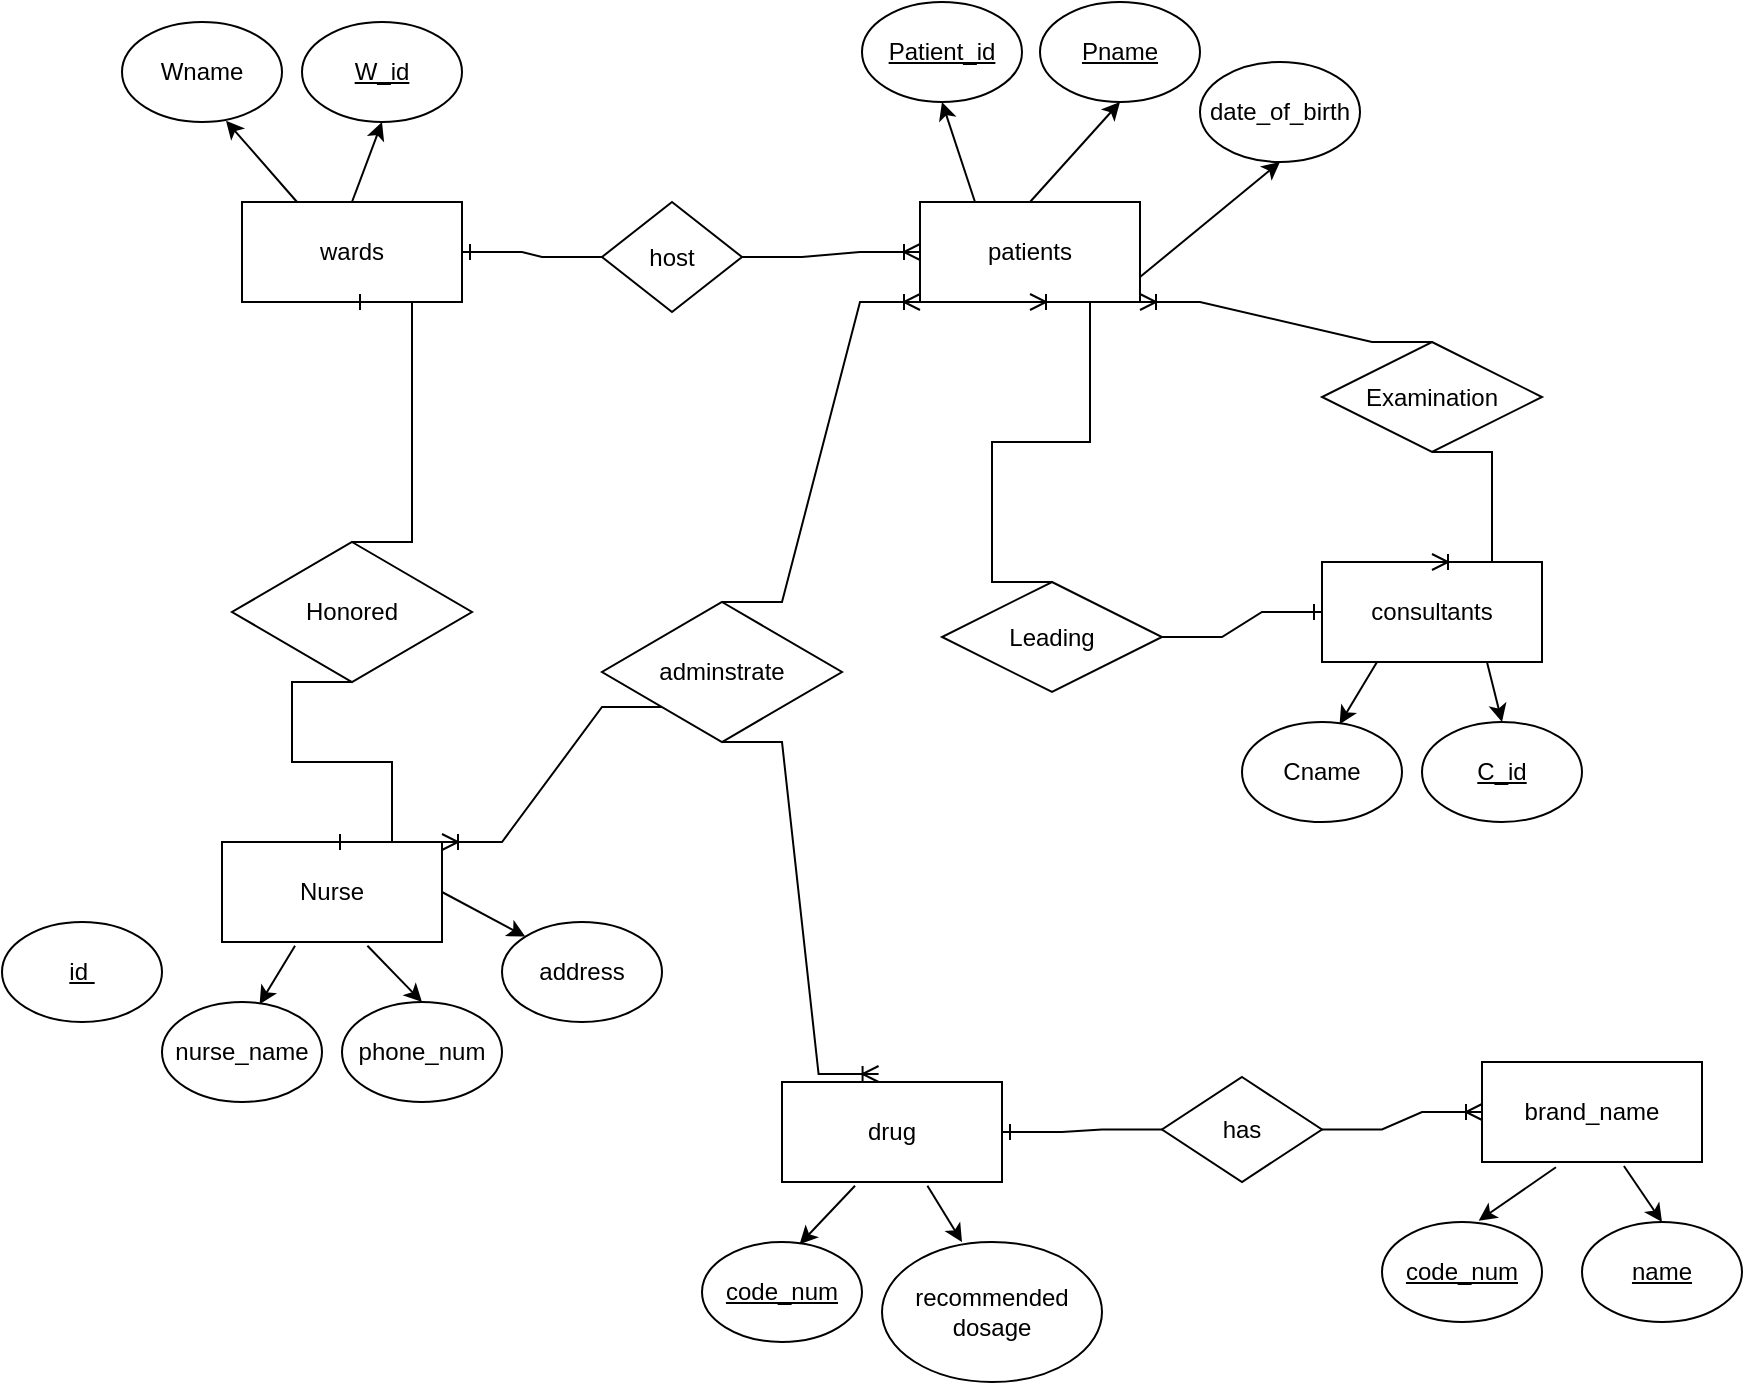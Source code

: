 <mxfile version="26.2.14">
  <diagram name="Page-1" id="Zulq8joNVkJHGW3_Kud2">
    <mxGraphModel grid="1" page="1" gridSize="10" guides="1" tooltips="1" connect="1" arrows="1" fold="1" pageScale="1" pageWidth="850" pageHeight="1100" math="0" shadow="0">
      <root>
        <mxCell id="0" />
        <mxCell id="1" parent="0" />
        <mxCell id="oslHZ6fTA3NsTfyxlxgq-1" value="wards" style="rounded=0;whiteSpace=wrap;html=1;" vertex="1" parent="1">
          <mxGeometry x="60" y="120" width="110" height="50" as="geometry" />
        </mxCell>
        <mxCell id="oslHZ6fTA3NsTfyxlxgq-2" value="patients" style="rounded=0;whiteSpace=wrap;html=1;" vertex="1" parent="1">
          <mxGeometry x="399" y="120" width="110" height="50" as="geometry" />
        </mxCell>
        <mxCell id="oslHZ6fTA3NsTfyxlxgq-3" value="Wname" style="ellipse;whiteSpace=wrap;html=1;" vertex="1" parent="1">
          <mxGeometry y="30" width="80" height="50" as="geometry" />
        </mxCell>
        <mxCell id="oslHZ6fTA3NsTfyxlxgq-4" value="&lt;u&gt;W_id&lt;/u&gt;" style="ellipse;whiteSpace=wrap;html=1;" vertex="1" parent="1">
          <mxGeometry x="90" y="30" width="80" height="50" as="geometry" />
        </mxCell>
        <mxCell id="oslHZ6fTA3NsTfyxlxgq-5" value="" style="endArrow=classic;html=1;rounded=0;exitX=0.25;exitY=0;exitDx=0;exitDy=0;entryX=0.65;entryY=0.987;entryDx=0;entryDy=0;entryPerimeter=0;" edge="1" parent="1" source="oslHZ6fTA3NsTfyxlxgq-1" target="oslHZ6fTA3NsTfyxlxgq-3">
          <mxGeometry width="50" height="50" relative="1" as="geometry">
            <mxPoint x="-10" y="200" as="sourcePoint" />
            <mxPoint x="40" y="150" as="targetPoint" />
          </mxGeometry>
        </mxCell>
        <mxCell id="oslHZ6fTA3NsTfyxlxgq-6" value="" style="endArrow=classic;html=1;rounded=0;exitX=0.5;exitY=0;exitDx=0;exitDy=0;entryX=0.5;entryY=1;entryDx=0;entryDy=0;" edge="1" parent="1" source="oslHZ6fTA3NsTfyxlxgq-1" target="oslHZ6fTA3NsTfyxlxgq-4">
          <mxGeometry width="50" height="50" relative="1" as="geometry">
            <mxPoint x="98" y="130" as="sourcePoint" />
            <mxPoint x="20" y="120" as="targetPoint" />
          </mxGeometry>
        </mxCell>
        <mxCell id="oslHZ6fTA3NsTfyxlxgq-7" value="&lt;u&gt;Patient_id&lt;/u&gt;" style="ellipse;whiteSpace=wrap;html=1;" vertex="1" parent="1">
          <mxGeometry x="370" y="20" width="80" height="50" as="geometry" />
        </mxCell>
        <mxCell id="oslHZ6fTA3NsTfyxlxgq-8" value="date_of_birth" style="ellipse;whiteSpace=wrap;html=1;" vertex="1" parent="1">
          <mxGeometry x="539" y="50" width="80" height="50" as="geometry" />
        </mxCell>
        <mxCell id="oslHZ6fTA3NsTfyxlxgq-9" value="&lt;u&gt;Pname&lt;/u&gt;" style="ellipse;whiteSpace=wrap;html=1;" vertex="1" parent="1">
          <mxGeometry x="459" y="20" width="80" height="50" as="geometry" />
        </mxCell>
        <mxCell id="oslHZ6fTA3NsTfyxlxgq-10" value="" style="endArrow=classic;html=1;rounded=0;exitX=0.25;exitY=0;exitDx=0;exitDy=0;entryX=0.5;entryY=1;entryDx=0;entryDy=0;" edge="1" parent="1" source="oslHZ6fTA3NsTfyxlxgq-2" target="oslHZ6fTA3NsTfyxlxgq-7">
          <mxGeometry width="50" height="50" relative="1" as="geometry">
            <mxPoint x="419" y="120" as="sourcePoint" />
            <mxPoint x="434" y="80" as="targetPoint" />
          </mxGeometry>
        </mxCell>
        <mxCell id="oslHZ6fTA3NsTfyxlxgq-11" value="" style="endArrow=classic;html=1;rounded=0;exitX=0.5;exitY=0;exitDx=0;exitDy=0;entryX=0.5;entryY=1;entryDx=0;entryDy=0;" edge="1" parent="1" source="oslHZ6fTA3NsTfyxlxgq-2" target="oslHZ6fTA3NsTfyxlxgq-9">
          <mxGeometry width="50" height="50" relative="1" as="geometry">
            <mxPoint x="437" y="130" as="sourcePoint" />
            <mxPoint x="420" y="80" as="targetPoint" />
          </mxGeometry>
        </mxCell>
        <mxCell id="oslHZ6fTA3NsTfyxlxgq-12" value="" style="endArrow=classic;html=1;rounded=0;exitX=1;exitY=0.75;exitDx=0;exitDy=0;entryX=0.5;entryY=1;entryDx=0;entryDy=0;" edge="1" parent="1" source="oslHZ6fTA3NsTfyxlxgq-2" target="oslHZ6fTA3NsTfyxlxgq-8">
          <mxGeometry width="50" height="50" relative="1" as="geometry">
            <mxPoint x="447" y="140" as="sourcePoint" />
            <mxPoint x="430" y="90" as="targetPoint" />
          </mxGeometry>
        </mxCell>
        <mxCell id="oslHZ6fTA3NsTfyxlxgq-13" value="" style="edgeStyle=entityRelationEdgeStyle;fontSize=12;html=1;endArrow=ERoneToMany;rounded=0;exitX=1;exitY=0.5;exitDx=0;exitDy=0;entryX=0;entryY=0.5;entryDx=0;entryDy=0;" edge="1" parent="1" source="oslHZ6fTA3NsTfyxlxgq-15" target="oslHZ6fTA3NsTfyxlxgq-2">
          <mxGeometry width="100" height="100" relative="1" as="geometry">
            <mxPoint x="190" y="170" as="sourcePoint" />
            <mxPoint x="270" y="250" as="targetPoint" />
          </mxGeometry>
        </mxCell>
        <mxCell id="oslHZ6fTA3NsTfyxlxgq-15" value="host" style="rhombus;whiteSpace=wrap;html=1;" vertex="1" parent="1">
          <mxGeometry x="240" y="120" width="70" height="55" as="geometry" />
        </mxCell>
        <mxCell id="oslHZ6fTA3NsTfyxlxgq-17" value="" style="edgeStyle=entityRelationEdgeStyle;fontSize=12;html=1;endArrow=ERone;endFill=1;rounded=0;entryX=1;entryY=0.5;entryDx=0;entryDy=0;exitX=0;exitY=0.5;exitDx=0;exitDy=0;" edge="1" parent="1" source="oslHZ6fTA3NsTfyxlxgq-15" target="oslHZ6fTA3NsTfyxlxgq-1">
          <mxGeometry width="100" height="100" relative="1" as="geometry">
            <mxPoint x="190" y="180" as="sourcePoint" />
            <mxPoint x="330" y="240" as="targetPoint" />
          </mxGeometry>
        </mxCell>
        <mxCell id="oslHZ6fTA3NsTfyxlxgq-19" value="consultants" style="rounded=0;whiteSpace=wrap;html=1;" vertex="1" parent="1">
          <mxGeometry x="600" y="300" width="110" height="50" as="geometry" />
        </mxCell>
        <mxCell id="oslHZ6fTA3NsTfyxlxgq-22" value="Cname" style="ellipse;whiteSpace=wrap;html=1;" vertex="1" parent="1">
          <mxGeometry x="560" y="380" width="80" height="50" as="geometry" />
        </mxCell>
        <mxCell id="oslHZ6fTA3NsTfyxlxgq-23" value="&lt;u&gt;C_id&lt;/u&gt;" style="ellipse;whiteSpace=wrap;html=1;" vertex="1" parent="1">
          <mxGeometry x="650" y="380" width="80" height="50" as="geometry" />
        </mxCell>
        <mxCell id="oslHZ6fTA3NsTfyxlxgq-24" value="" style="endArrow=classic;html=1;rounded=0;exitX=0.25;exitY=1;exitDx=0;exitDy=0;entryX=0.61;entryY=0.022;entryDx=0;entryDy=0;entryPerimeter=0;" edge="1" parent="1" source="oslHZ6fTA3NsTfyxlxgq-19" target="oslHZ6fTA3NsTfyxlxgq-22">
          <mxGeometry width="50" height="50" relative="1" as="geometry">
            <mxPoint x="638" y="290" as="sourcePoint" />
            <mxPoint x="590" y="320" as="targetPoint" />
          </mxGeometry>
        </mxCell>
        <mxCell id="oslHZ6fTA3NsTfyxlxgq-25" value="" style="endArrow=classic;html=1;rounded=0;exitX=0.75;exitY=1;exitDx=0;exitDy=0;" edge="1" parent="1" source="oslHZ6fTA3NsTfyxlxgq-19">
          <mxGeometry width="50" height="50" relative="1" as="geometry">
            <mxPoint x="665" y="290" as="sourcePoint" />
            <mxPoint x="690" y="380" as="targetPoint" />
          </mxGeometry>
        </mxCell>
        <mxCell id="oslHZ6fTA3NsTfyxlxgq-26" value="Nurse" style="rounded=0;whiteSpace=wrap;html=1;" vertex="1" parent="1">
          <mxGeometry x="50" y="440" width="110" height="50" as="geometry" />
        </mxCell>
        <mxCell id="oslHZ6fTA3NsTfyxlxgq-27" value="nurse_name" style="ellipse;whiteSpace=wrap;html=1;" vertex="1" parent="1">
          <mxGeometry x="20" y="520" width="80" height="50" as="geometry" />
        </mxCell>
        <mxCell id="oslHZ6fTA3NsTfyxlxgq-28" value="phone_num" style="ellipse;whiteSpace=wrap;html=1;" vertex="1" parent="1">
          <mxGeometry x="110" y="520" width="80" height="50" as="geometry" />
        </mxCell>
        <mxCell id="oslHZ6fTA3NsTfyxlxgq-29" value="" style="endArrow=classic;html=1;rounded=0;exitX=0.332;exitY=1.038;exitDx=0;exitDy=0;entryX=0.61;entryY=0.022;entryDx=0;entryDy=0;entryPerimeter=0;exitPerimeter=0;" edge="1" parent="1" source="oslHZ6fTA3NsTfyxlxgq-26" target="oslHZ6fTA3NsTfyxlxgq-27">
          <mxGeometry width="50" height="50" relative="1" as="geometry">
            <mxPoint x="88" y="490" as="sourcePoint" />
            <mxPoint x="50" y="460" as="targetPoint" />
          </mxGeometry>
        </mxCell>
        <mxCell id="oslHZ6fTA3NsTfyxlxgq-30" value="" style="endArrow=classic;html=1;rounded=0;exitX=0.661;exitY=1.038;exitDx=0;exitDy=0;exitPerimeter=0;" edge="1" parent="1" source="oslHZ6fTA3NsTfyxlxgq-26">
          <mxGeometry width="50" height="50" relative="1" as="geometry">
            <mxPoint x="143" y="490" as="sourcePoint" />
            <mxPoint x="150" y="520" as="targetPoint" />
          </mxGeometry>
        </mxCell>
        <mxCell id="oslHZ6fTA3NsTfyxlxgq-31" value="" style="endArrow=classic;html=1;rounded=0;exitX=1;exitY=0.5;exitDx=0;exitDy=0;entryX=0;entryY=0;entryDx=0;entryDy=0;" edge="1" parent="1" source="oslHZ6fTA3NsTfyxlxgq-26" target="oslHZ6fTA3NsTfyxlxgq-32">
          <mxGeometry width="50" height="50" relative="1" as="geometry">
            <mxPoint x="107" y="502" as="sourcePoint" />
            <mxPoint x="79" y="531" as="targetPoint" />
          </mxGeometry>
        </mxCell>
        <mxCell id="oslHZ6fTA3NsTfyxlxgq-32" value="address" style="ellipse;whiteSpace=wrap;html=1;" vertex="1" parent="1">
          <mxGeometry x="190" y="480" width="80" height="50" as="geometry" />
        </mxCell>
        <mxCell id="oslHZ6fTA3NsTfyxlxgq-34" value="drug" style="rounded=0;whiteSpace=wrap;html=1;" vertex="1" parent="1">
          <mxGeometry x="330" y="560" width="110" height="50" as="geometry" />
        </mxCell>
        <mxCell id="oslHZ6fTA3NsTfyxlxgq-35" value="&lt;u&gt;code_num&lt;/u&gt;" style="ellipse;whiteSpace=wrap;html=1;" vertex="1" parent="1">
          <mxGeometry x="290" y="640" width="80" height="50" as="geometry" />
        </mxCell>
        <mxCell id="oslHZ6fTA3NsTfyxlxgq-36" value="recommended&lt;br&gt;dosage" style="ellipse;whiteSpace=wrap;html=1;" vertex="1" parent="1">
          <mxGeometry x="380" y="640" width="110" height="70" as="geometry" />
        </mxCell>
        <mxCell id="oslHZ6fTA3NsTfyxlxgq-37" value="" style="endArrow=classic;html=1;rounded=0;exitX=0.332;exitY=1.038;exitDx=0;exitDy=0;entryX=0.61;entryY=0.022;entryDx=0;entryDy=0;entryPerimeter=0;exitPerimeter=0;" edge="1" parent="1" source="oslHZ6fTA3NsTfyxlxgq-34" target="oslHZ6fTA3NsTfyxlxgq-35">
          <mxGeometry width="50" height="50" relative="1" as="geometry">
            <mxPoint x="358" y="610" as="sourcePoint" />
            <mxPoint x="320" y="580" as="targetPoint" />
          </mxGeometry>
        </mxCell>
        <mxCell id="oslHZ6fTA3NsTfyxlxgq-38" value="" style="endArrow=classic;html=1;rounded=0;exitX=0.661;exitY=1.038;exitDx=0;exitDy=0;exitPerimeter=0;" edge="1" parent="1" source="oslHZ6fTA3NsTfyxlxgq-34">
          <mxGeometry width="50" height="50" relative="1" as="geometry">
            <mxPoint x="413" y="610" as="sourcePoint" />
            <mxPoint x="420" y="640" as="targetPoint" />
          </mxGeometry>
        </mxCell>
        <mxCell id="oslHZ6fTA3NsTfyxlxgq-42" value="Examination" style="rhombus;whiteSpace=wrap;html=1;" vertex="1" parent="1">
          <mxGeometry x="600" y="190" width="110" height="55" as="geometry" />
        </mxCell>
        <mxCell id="oslHZ6fTA3NsTfyxlxgq-45" value="Leading" style="rhombus;whiteSpace=wrap;html=1;" vertex="1" parent="1">
          <mxGeometry x="410" y="310" width="110" height="55" as="geometry" />
        </mxCell>
        <mxCell id="oslHZ6fTA3NsTfyxlxgq-47" value="" style="edgeStyle=entityRelationEdgeStyle;fontSize=12;html=1;endArrow=ERoneToMany;rounded=0;exitX=0.5;exitY=0;exitDx=0;exitDy=0;entryX=0.5;entryY=1;entryDx=0;entryDy=0;" edge="1" parent="1" source="oslHZ6fTA3NsTfyxlxgq-45" target="oslHZ6fTA3NsTfyxlxgq-2">
          <mxGeometry width="100" height="100" relative="1" as="geometry">
            <mxPoint x="440.5" y="263" as="sourcePoint" />
            <mxPoint x="529.5" y="260" as="targetPoint" />
            <Array as="points">
              <mxPoint x="460" y="190" />
              <mxPoint x="480" y="200" />
              <mxPoint x="460" y="210" />
            </Array>
          </mxGeometry>
        </mxCell>
        <mxCell id="oslHZ6fTA3NsTfyxlxgq-48" value="" style="edgeStyle=entityRelationEdgeStyle;fontSize=12;html=1;endArrow=ERone;endFill=1;rounded=0;entryX=0;entryY=0.5;entryDx=0;entryDy=0;exitX=1;exitY=0.5;exitDx=0;exitDy=0;" edge="1" parent="1" source="oslHZ6fTA3NsTfyxlxgq-45" target="oslHZ6fTA3NsTfyxlxgq-19">
          <mxGeometry width="100" height="100" relative="1" as="geometry">
            <mxPoint x="250" y="158" as="sourcePoint" />
            <mxPoint x="180" y="155" as="targetPoint" />
          </mxGeometry>
        </mxCell>
        <mxCell id="oslHZ6fTA3NsTfyxlxgq-49" value="" style="edgeStyle=entityRelationEdgeStyle;fontSize=12;html=1;endArrow=ERoneToMany;rounded=0;exitX=0.5;exitY=0;exitDx=0;exitDy=0;entryX=1;entryY=1;entryDx=0;entryDy=0;" edge="1" parent="1" source="oslHZ6fTA3NsTfyxlxgq-42" target="oslHZ6fTA3NsTfyxlxgq-2">
          <mxGeometry width="100" height="100" relative="1" as="geometry">
            <mxPoint x="320" y="158" as="sourcePoint" />
            <mxPoint x="409" y="155" as="targetPoint" />
          </mxGeometry>
        </mxCell>
        <mxCell id="oslHZ6fTA3NsTfyxlxgq-50" value="" style="edgeStyle=entityRelationEdgeStyle;fontSize=12;html=1;endArrow=ERoneToMany;rounded=0;exitX=0.5;exitY=1;exitDx=0;exitDy=0;entryX=0.5;entryY=0;entryDx=0;entryDy=0;" edge="1" parent="1" source="oslHZ6fTA3NsTfyxlxgq-42" target="oslHZ6fTA3NsTfyxlxgq-19">
          <mxGeometry width="100" height="100" relative="1" as="geometry">
            <mxPoint x="665" y="200" as="sourcePoint" />
            <mxPoint x="519" y="180" as="targetPoint" />
          </mxGeometry>
        </mxCell>
        <mxCell id="oslHZ6fTA3NsTfyxlxgq-51" value="Honored" style="rhombus;whiteSpace=wrap;html=1;" vertex="1" parent="1">
          <mxGeometry x="55" y="290" width="120" height="70" as="geometry" />
        </mxCell>
        <mxCell id="oslHZ6fTA3NsTfyxlxgq-53" value="" style="edgeStyle=entityRelationEdgeStyle;fontSize=12;html=1;endArrow=ERone;endFill=1;rounded=0;entryX=0.5;entryY=1;entryDx=0;entryDy=0;exitX=0.5;exitY=0;exitDx=0;exitDy=0;" edge="1" parent="1" source="oslHZ6fTA3NsTfyxlxgq-51" target="oslHZ6fTA3NsTfyxlxgq-1">
          <mxGeometry width="100" height="100" relative="1" as="geometry">
            <mxPoint x="210" y="280" as="sourcePoint" />
            <mxPoint x="180" y="155" as="targetPoint" />
          </mxGeometry>
        </mxCell>
        <mxCell id="oslHZ6fTA3NsTfyxlxgq-54" value="" style="edgeStyle=entityRelationEdgeStyle;fontSize=12;html=1;endArrow=ERone;endFill=1;rounded=0;entryX=0.5;entryY=0;entryDx=0;entryDy=0;exitX=0.5;exitY=1;exitDx=0;exitDy=0;" edge="1" parent="1" source="oslHZ6fTA3NsTfyxlxgq-51" target="oslHZ6fTA3NsTfyxlxgq-26">
          <mxGeometry width="100" height="100" relative="1" as="geometry">
            <mxPoint x="125" y="300" as="sourcePoint" />
            <mxPoint x="125" y="180" as="targetPoint" />
          </mxGeometry>
        </mxCell>
        <mxCell id="iWSnITzS4v_ZsBWPTzPa-1" value="has" style="rhombus;whiteSpace=wrap;html=1;" vertex="1" parent="1">
          <mxGeometry x="520" y="557.5" width="80" height="52.5" as="geometry" />
        </mxCell>
        <mxCell id="iWSnITzS4v_ZsBWPTzPa-2" value="brand_name" style="rounded=0;whiteSpace=wrap;html=1;" vertex="1" parent="1">
          <mxGeometry x="680" y="550" width="110" height="50" as="geometry" />
        </mxCell>
        <mxCell id="iWSnITzS4v_ZsBWPTzPa-3" value="" style="edgeStyle=entityRelationEdgeStyle;fontSize=12;html=1;endArrow=ERone;endFill=1;rounded=0;entryX=1;entryY=0.5;entryDx=0;entryDy=0;exitX=0;exitY=0.5;exitDx=0;exitDy=0;" edge="1" parent="1" source="iWSnITzS4v_ZsBWPTzPa-1" target="oslHZ6fTA3NsTfyxlxgq-34">
          <mxGeometry width="100" height="100" relative="1" as="geometry">
            <mxPoint x="530" y="348" as="sourcePoint" />
            <mxPoint x="610" y="335" as="targetPoint" />
          </mxGeometry>
        </mxCell>
        <mxCell id="iWSnITzS4v_ZsBWPTzPa-4" value="" style="edgeStyle=entityRelationEdgeStyle;fontSize=12;html=1;endArrow=ERoneToMany;rounded=0;exitX=1;exitY=0.5;exitDx=0;exitDy=0;entryX=0;entryY=0.5;entryDx=0;entryDy=0;" edge="1" parent="1" source="iWSnITzS4v_ZsBWPTzPa-1" target="iWSnITzS4v_ZsBWPTzPa-2">
          <mxGeometry width="100" height="100" relative="1" as="geometry">
            <mxPoint x="459" y="443" as="sourcePoint" />
            <mxPoint x="548" y="440" as="targetPoint" />
          </mxGeometry>
        </mxCell>
        <mxCell id="iWSnITzS4v_ZsBWPTzPa-5" value="&lt;u&gt;code_num&lt;/u&gt;" style="ellipse;whiteSpace=wrap;html=1;" vertex="1" parent="1">
          <mxGeometry x="630" y="630" width="80" height="50" as="geometry" />
        </mxCell>
        <mxCell id="iWSnITzS4v_ZsBWPTzPa-6" value="&lt;u&gt;name&lt;/u&gt;" style="ellipse;whiteSpace=wrap;html=1;" vertex="1" parent="1">
          <mxGeometry x="730" y="630" width="80" height="50" as="geometry" />
        </mxCell>
        <mxCell id="iWSnITzS4v_ZsBWPTzPa-7" value="" style="endArrow=classic;html=1;rounded=0;exitX=0.336;exitY=1.053;exitDx=0;exitDy=0;exitPerimeter=0;entryX=0.604;entryY=-0.013;entryDx=0;entryDy=0;entryPerimeter=0;" edge="1" parent="1" source="iWSnITzS4v_ZsBWPTzPa-2" target="iWSnITzS4v_ZsBWPTzPa-5">
          <mxGeometry width="50" height="50" relative="1" as="geometry">
            <mxPoint x="693" y="610" as="sourcePoint" />
            <mxPoint x="710" y="638" as="targetPoint" />
          </mxGeometry>
        </mxCell>
        <mxCell id="iWSnITzS4v_ZsBWPTzPa-8" value="" style="endArrow=classic;html=1;rounded=0;exitX=0.645;exitY=1.04;exitDx=0;exitDy=0;exitPerimeter=0;entryX=0.5;entryY=0;entryDx=0;entryDy=0;" edge="1" parent="1" source="iWSnITzS4v_ZsBWPTzPa-2" target="iWSnITzS4v_ZsBWPTzPa-6">
          <mxGeometry width="50" height="50" relative="1" as="geometry">
            <mxPoint x="727" y="613" as="sourcePoint" />
            <mxPoint x="688" y="639" as="targetPoint" />
          </mxGeometry>
        </mxCell>
        <mxCell id="iWSnITzS4v_ZsBWPTzPa-9" value="adminstrate" style="rhombus;whiteSpace=wrap;html=1;" vertex="1" parent="1">
          <mxGeometry x="240" y="320" width="120" height="70" as="geometry" />
        </mxCell>
        <mxCell id="iWSnITzS4v_ZsBWPTzPa-10" value="" style="edgeStyle=entityRelationEdgeStyle;fontSize=12;html=1;endArrow=ERoneToMany;rounded=0;exitX=0;exitY=1;exitDx=0;exitDy=0;entryX=1;entryY=0;entryDx=0;entryDy=0;" edge="1" parent="1" source="iWSnITzS4v_ZsBWPTzPa-9" target="oslHZ6fTA3NsTfyxlxgq-26">
          <mxGeometry width="100" height="100" relative="1" as="geometry">
            <mxPoint x="210" y="423" as="sourcePoint" />
            <mxPoint x="299" y="420" as="targetPoint" />
          </mxGeometry>
        </mxCell>
        <mxCell id="iWSnITzS4v_ZsBWPTzPa-11" value="" style="edgeStyle=entityRelationEdgeStyle;fontSize=12;html=1;endArrow=ERoneToMany;rounded=0;exitX=0.5;exitY=1;exitDx=0;exitDy=0;entryX=0.439;entryY=-0.08;entryDx=0;entryDy=0;entryPerimeter=0;" edge="1" parent="1" source="iWSnITzS4v_ZsBWPTzPa-9" target="oslHZ6fTA3NsTfyxlxgq-34">
          <mxGeometry width="100" height="100" relative="1" as="geometry">
            <mxPoint x="465" y="440" as="sourcePoint" />
            <mxPoint x="355" y="507" as="targetPoint" />
          </mxGeometry>
        </mxCell>
        <mxCell id="iWSnITzS4v_ZsBWPTzPa-12" value="" style="edgeStyle=entityRelationEdgeStyle;fontSize=12;html=1;endArrow=ERoneToMany;rounded=0;exitX=0.5;exitY=0;exitDx=0;exitDy=0;entryX=0;entryY=1;entryDx=0;entryDy=0;" edge="1" parent="1" source="iWSnITzS4v_ZsBWPTzPa-9" target="oslHZ6fTA3NsTfyxlxgq-2">
          <mxGeometry width="100" height="100" relative="1" as="geometry">
            <mxPoint x="280" y="383" as="sourcePoint" />
            <mxPoint x="170" y="450" as="targetPoint" />
          </mxGeometry>
        </mxCell>
        <mxCell id="iWSnITzS4v_ZsBWPTzPa-13" value="&lt;u&gt;id&amp;nbsp;&lt;/u&gt;" style="ellipse;whiteSpace=wrap;html=1;" vertex="1" parent="1">
          <mxGeometry x="-60" y="480" width="80" height="50" as="geometry" />
        </mxCell>
      </root>
    </mxGraphModel>
  </diagram>
</mxfile>
